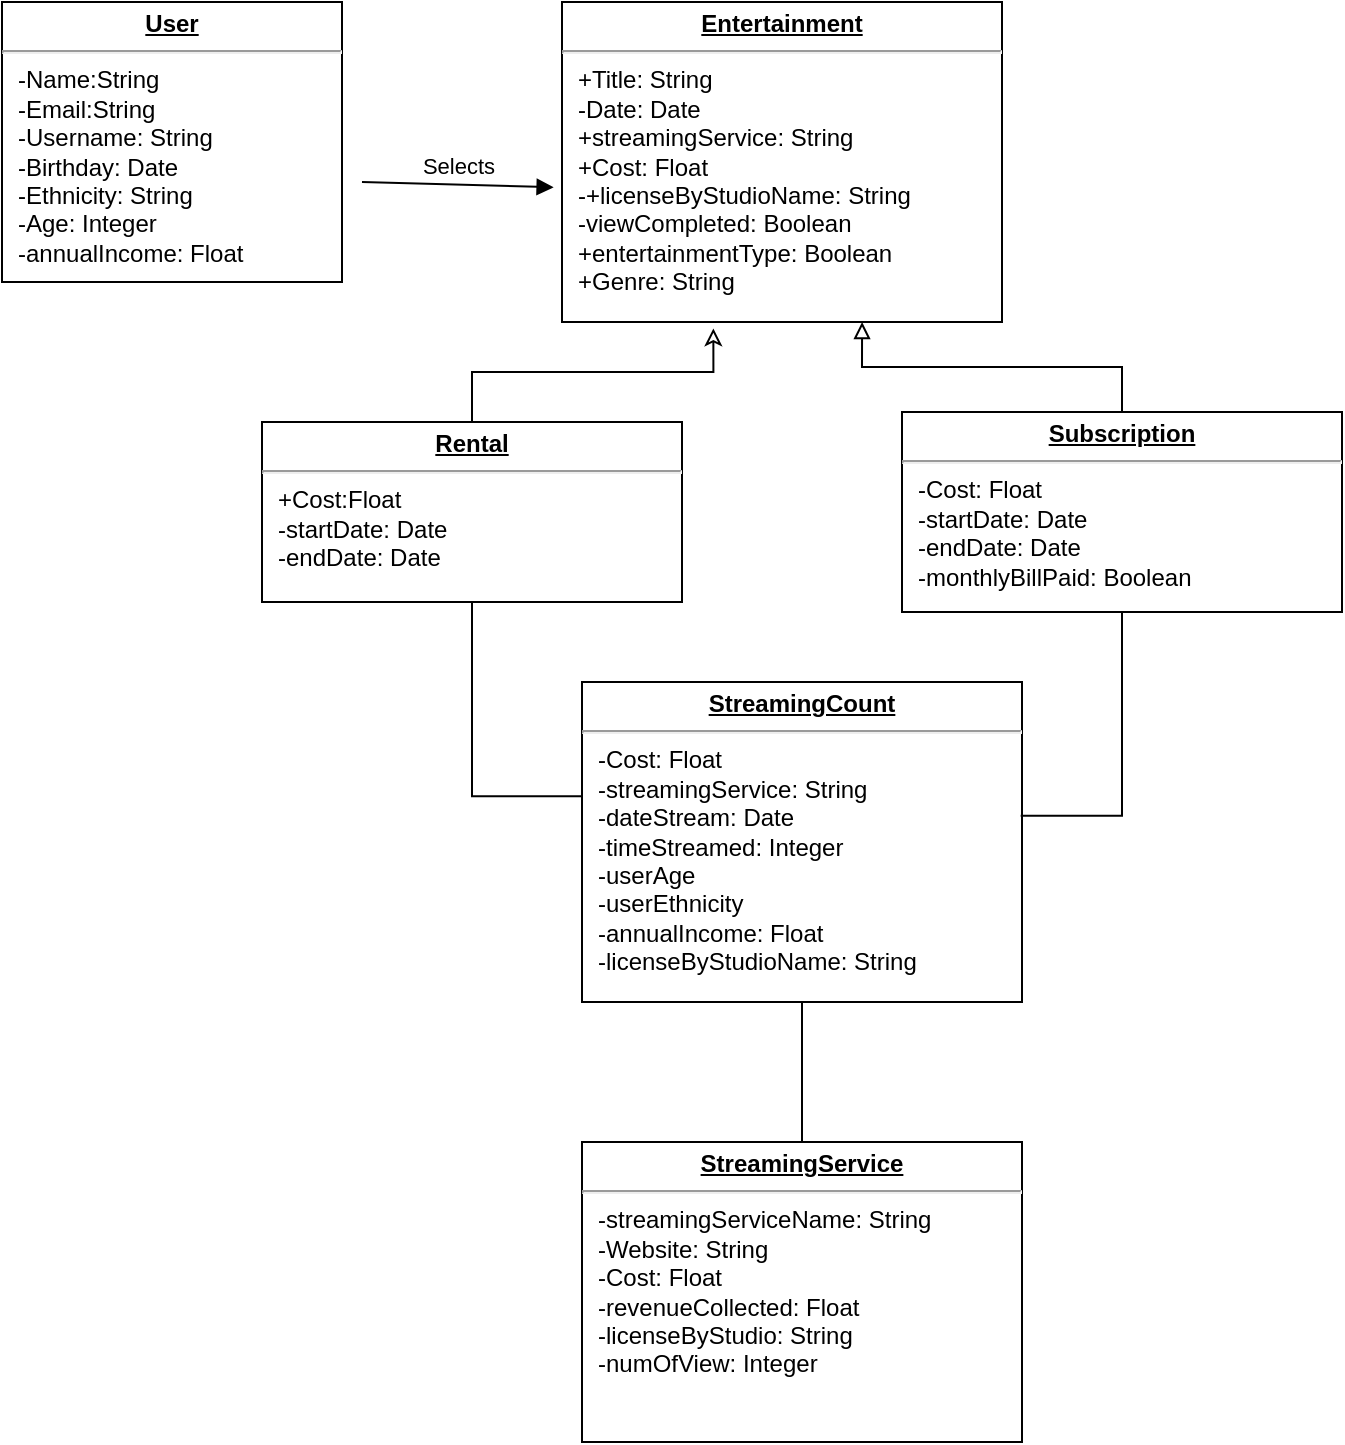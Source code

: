 <mxfile version="14.2.9" type="github">
  <diagram id="7y4Bm_Csqy858rbeXeka" name="Page-1">
    <mxGraphModel dx="1296" dy="685" grid="1" gridSize="10" guides="1" tooltips="1" connect="1" arrows="1" fold="1" page="1" pageScale="1" pageWidth="850" pageHeight="1100" math="0" shadow="0">
      <root>
        <mxCell id="0" />
        <mxCell id="1" parent="0" />
        <mxCell id="7rUCfdSFTrNGHXz4k6Ym-6" value="&lt;p style=&quot;margin: 0px ; margin-top: 4px ; text-align: center ; text-decoration: underline&quot;&gt;&lt;b&gt;User&lt;/b&gt;&lt;/p&gt;&lt;hr&gt;&lt;p style=&quot;margin: 0px ; margin-left: 8px&quot;&gt;-Name:String&lt;br&gt;-Email:String&lt;/p&gt;&lt;p style=&quot;margin: 0px ; margin-left: 8px&quot;&gt;-Username: String&lt;br&gt;&lt;/p&gt;&lt;p style=&quot;margin: 0px ; margin-left: 8px&quot;&gt;-Birthday: Date&lt;/p&gt;&lt;p style=&quot;margin: 0px ; margin-left: 8px&quot;&gt;-Ethnicity: String&lt;/p&gt;&lt;p style=&quot;margin: 0px ; margin-left: 8px&quot;&gt;-Age: Integer&lt;/p&gt;&lt;p style=&quot;margin: 0px ; margin-left: 8px&quot;&gt;-annualIncome: Float&lt;/p&gt;" style="verticalAlign=top;align=left;overflow=fill;fontSize=12;fontFamily=Helvetica;html=1;" parent="1" vertex="1">
          <mxGeometry x="60" y="40" width="170" height="140" as="geometry" />
        </mxCell>
        <mxCell id="7rUCfdSFTrNGHXz4k6Ym-8" value="&lt;p style=&quot;margin: 0px ; margin-top: 4px ; text-align: center ; text-decoration: underline&quot;&gt;&lt;b&gt;Entertainment&lt;/b&gt;&lt;/p&gt;&lt;hr&gt;&lt;p style=&quot;margin: 0px ; margin-left: 8px&quot;&gt;+Title: String&lt;br&gt;-Date: Date&lt;/p&gt;&lt;p style=&quot;margin: 0px 0px 0px 8px&quot;&gt;+streamingService: String&lt;/p&gt;&lt;p style=&quot;margin: 0px 0px 0px 8px&quot;&gt;&lt;span&gt;+Cost: Float&lt;/span&gt;&lt;br&gt;&lt;/p&gt;&lt;p style=&quot;margin: 0px 0px 0px 8px&quot;&gt;-+licenseByStudioName: String&lt;/p&gt;&lt;p style=&quot;margin: 0px 0px 0px 8px&quot;&gt;-viewCompleted: Boolean&lt;/p&gt;&lt;p style=&quot;margin: 0px 0px 0px 8px&quot;&gt;+entertainmentType: Boolean&lt;/p&gt;&lt;p style=&quot;margin: 0px 0px 0px 8px&quot;&gt;+Genre: String&lt;/p&gt;&lt;p style=&quot;margin: 0px ; margin-left: 8px&quot;&gt;&lt;br&gt;&lt;/p&gt;&lt;p style=&quot;margin: 0px ; margin-left: 8px&quot;&gt;&lt;br&gt;&lt;/p&gt;" style="verticalAlign=top;align=left;overflow=fill;fontSize=12;fontFamily=Helvetica;html=1;" parent="1" vertex="1">
          <mxGeometry x="340" y="40" width="220" height="160" as="geometry" />
        </mxCell>
        <mxCell id="LzFqOQcsnpzUKHTWnqlH-4" value="&lt;p style=&quot;margin: 0px ; margin-top: 4px ; text-align: center ; text-decoration: underline&quot;&gt;&lt;b&gt;StreamingService&lt;/b&gt;&lt;/p&gt;&lt;hr&gt;&lt;p style=&quot;margin: 0px ; margin-left: 8px&quot;&gt;-streamingServiceName: String&lt;/p&gt;&lt;p style=&quot;margin: 0px ; margin-left: 8px&quot;&gt;-Website: String&lt;/p&gt;&lt;p style=&quot;margin: 0px ; margin-left: 8px&quot;&gt;-Cost: Float&lt;/p&gt;&lt;p style=&quot;margin: 0px ; margin-left: 8px&quot;&gt;-revenueCollected: Float&lt;/p&gt;&lt;p style=&quot;margin: 0px ; margin-left: 8px&quot;&gt;-licenseByStudio: String&lt;/p&gt;&lt;p style=&quot;margin: 0px ; margin-left: 8px&quot;&gt;-numOfView: Integer&lt;/p&gt;" style="verticalAlign=top;align=left;overflow=fill;fontSize=12;fontFamily=Helvetica;html=1;" vertex="1" parent="1">
          <mxGeometry x="350" y="610" width="220" height="150" as="geometry" />
        </mxCell>
        <mxCell id="LzFqOQcsnpzUKHTWnqlH-52" style="edgeStyle=orthogonalEdgeStyle;rounded=0;orthogonalLoop=1;jettySize=auto;html=1;entryX=0.5;entryY=0;entryDx=0;entryDy=0;endArrow=none;endFill=0;" edge="1" parent="1" source="LzFqOQcsnpzUKHTWnqlH-19" target="LzFqOQcsnpzUKHTWnqlH-4">
          <mxGeometry relative="1" as="geometry" />
        </mxCell>
        <mxCell id="LzFqOQcsnpzUKHTWnqlH-19" value="&lt;p style=&quot;margin: 0px ; margin-top: 4px ; text-align: center ; text-decoration: underline&quot;&gt;&lt;b&gt;StreamingCount&lt;/b&gt;&lt;/p&gt;&lt;hr&gt;&lt;p style=&quot;margin: 0px ; margin-left: 8px&quot;&gt;-Cost: Float&lt;/p&gt;&lt;p style=&quot;margin: 0px ; margin-left: 8px&quot;&gt;-streamingService: String&lt;br&gt;&lt;/p&gt;&lt;p style=&quot;margin: 0px ; margin-left: 8px&quot;&gt;-dateStream: Date&lt;/p&gt;&lt;p style=&quot;margin: 0px ; margin-left: 8px&quot;&gt;-timeStreamed: Integer&lt;/p&gt;&lt;p style=&quot;margin: 0px ; margin-left: 8px&quot;&gt;-userAge&lt;/p&gt;&lt;p style=&quot;margin: 0px ; margin-left: 8px&quot;&gt;-userEthnicity&lt;/p&gt;&lt;p style=&quot;margin: 0px ; margin-left: 8px&quot;&gt;-annualIncome: Float&lt;/p&gt;&lt;p style=&quot;margin: 0px ; margin-left: 8px&quot;&gt;-licenseByStudioName: String&lt;/p&gt;&lt;p style=&quot;margin: 0px ; margin-left: 8px&quot;&gt;&lt;br&gt;&lt;/p&gt;&lt;p style=&quot;margin: 0px ; margin-left: 8px&quot;&gt;&lt;br&gt;&lt;/p&gt;" style="verticalAlign=top;align=left;overflow=fill;fontSize=12;fontFamily=Helvetica;html=1;" vertex="1" parent="1">
          <mxGeometry x="350" y="380" width="220" height="160" as="geometry" />
        </mxCell>
        <mxCell id="LzFqOQcsnpzUKHTWnqlH-50" style="edgeStyle=orthogonalEdgeStyle;rounded=0;orthogonalLoop=1;jettySize=auto;html=1;entryX=0;entryY=0.357;entryDx=0;entryDy=0;entryPerimeter=0;endArrow=none;endFill=0;" edge="1" parent="1" source="LzFqOQcsnpzUKHTWnqlH-44" target="LzFqOQcsnpzUKHTWnqlH-19">
          <mxGeometry relative="1" as="geometry" />
        </mxCell>
        <mxCell id="LzFqOQcsnpzUKHTWnqlH-55" style="edgeStyle=orthogonalEdgeStyle;rounded=0;orthogonalLoop=1;jettySize=auto;html=1;entryX=0.344;entryY=1.02;entryDx=0;entryDy=0;entryPerimeter=0;endArrow=classic;endFill=0;" edge="1" parent="1" source="LzFqOQcsnpzUKHTWnqlH-44" target="7rUCfdSFTrNGHXz4k6Ym-8">
          <mxGeometry relative="1" as="geometry" />
        </mxCell>
        <mxCell id="LzFqOQcsnpzUKHTWnqlH-44" value="&lt;p style=&quot;margin: 0px ; margin-top: 4px ; text-align: center ; text-decoration: underline&quot;&gt;&lt;b&gt;Rental&lt;/b&gt;&lt;/p&gt;&lt;hr&gt;&lt;p style=&quot;margin: 0px ; margin-left: 8px&quot;&gt;&lt;span&gt;+Cost:Float&lt;/span&gt;&lt;br&gt;&lt;/p&gt;&lt;p style=&quot;margin: 0px ; margin-left: 8px&quot;&gt;-startDate: Date&lt;/p&gt;&lt;p style=&quot;margin: 0px ; margin-left: 8px&quot;&gt;-endDate: Date&lt;/p&gt;" style="verticalAlign=top;align=left;overflow=fill;fontSize=12;fontFamily=Helvetica;html=1;" vertex="1" parent="1">
          <mxGeometry x="190" y="250" width="210" height="90" as="geometry" />
        </mxCell>
        <mxCell id="LzFqOQcsnpzUKHTWnqlH-51" style="edgeStyle=orthogonalEdgeStyle;rounded=0;orthogonalLoop=1;jettySize=auto;html=1;entryX=0.997;entryY=0.418;entryDx=0;entryDy=0;entryPerimeter=0;endArrow=none;endFill=0;" edge="1" parent="1" source="LzFqOQcsnpzUKHTWnqlH-45" target="LzFqOQcsnpzUKHTWnqlH-19">
          <mxGeometry relative="1" as="geometry" />
        </mxCell>
        <mxCell id="LzFqOQcsnpzUKHTWnqlH-57" style="edgeStyle=orthogonalEdgeStyle;rounded=0;orthogonalLoop=1;jettySize=auto;html=1;entryX=0.682;entryY=1;entryDx=0;entryDy=0;entryPerimeter=0;horizontal=1;endArrow=block;endFill=0;" edge="1" parent="1" source="LzFqOQcsnpzUKHTWnqlH-45" target="7rUCfdSFTrNGHXz4k6Ym-8">
          <mxGeometry relative="1" as="geometry" />
        </mxCell>
        <mxCell id="LzFqOQcsnpzUKHTWnqlH-45" value="&lt;p style=&quot;margin: 0px ; margin-top: 4px ; text-align: center ; text-decoration: underline&quot;&gt;&lt;b&gt;Subscription&lt;/b&gt;&lt;/p&gt;&lt;hr&gt;&lt;p style=&quot;margin: 0px ; margin-left: 8px&quot;&gt;&lt;span&gt;-Cost: Float&lt;/span&gt;&lt;br&gt;&lt;/p&gt;&lt;p style=&quot;margin: 0px ; margin-left: 8px&quot;&gt;-startDate: Date&lt;/p&gt;&lt;p style=&quot;margin: 0px ; margin-left: 8px&quot;&gt;-endDate: Date&lt;/p&gt;&lt;p style=&quot;margin: 0px ; margin-left: 8px&quot;&gt;-monthlyBillPaid: Boolean&lt;/p&gt;" style="verticalAlign=top;align=left;overflow=fill;fontSize=12;fontFamily=Helvetica;html=1;" vertex="1" parent="1">
          <mxGeometry x="510" y="245" width="220" height="100" as="geometry" />
        </mxCell>
        <mxCell id="LzFqOQcsnpzUKHTWnqlH-47" value="Selects" style="html=1;verticalAlign=bottom;endArrow=block;entryX=-0.019;entryY=0.579;entryDx=0;entryDy=0;entryPerimeter=0;" edge="1" parent="1" target="7rUCfdSFTrNGHXz4k6Ym-8">
          <mxGeometry width="80" relative="1" as="geometry">
            <mxPoint x="240" y="130" as="sourcePoint" />
            <mxPoint x="320" y="130" as="targetPoint" />
          </mxGeometry>
        </mxCell>
      </root>
    </mxGraphModel>
  </diagram>
</mxfile>
